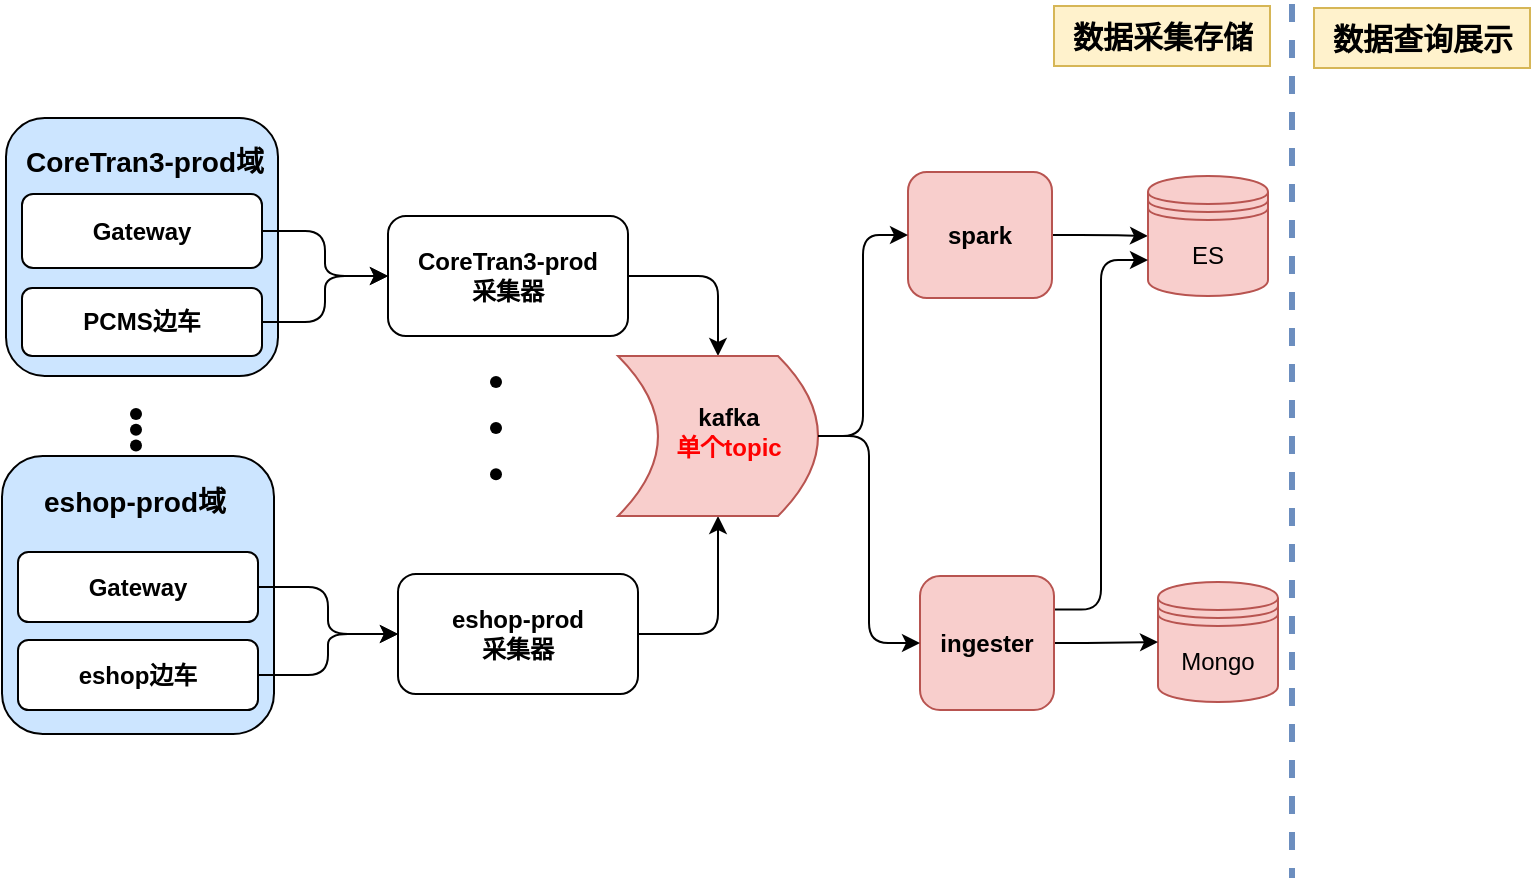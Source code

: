<mxfile version="28.2.4">
  <diagram name="原型图" id="9Li6IN2-fdfVNfoZi-YO">
    <mxGraphModel dx="2146" dy="1844" grid="0" gridSize="10" guides="0" tooltips="1" connect="1" arrows="1" fold="1" page="0" pageScale="1" pageWidth="827" pageHeight="1169" math="0" shadow="0">
      <root>
        <mxCell id="0" />
        <mxCell id="1" parent="0" />
        <mxCell id="GwXWVeqkWk4CuG4hyDd8-16" value="" style="rounded=1;whiteSpace=wrap;html=1;fillColor=#CCE5FF;" parent="1" vertex="1">
          <mxGeometry x="-1062" y="-986" width="136" height="129" as="geometry" />
        </mxCell>
        <mxCell id="je_rRdqIXx3PYmjw4o95-9" style="edgeStyle=orthogonalEdgeStyle;rounded=1;orthogonalLoop=1;jettySize=auto;html=1;entryX=0;entryY=0.5;entryDx=0;entryDy=0;entryPerimeter=0;exitX=0;exitY=0.75;exitDx=0;exitDy=0;" parent="1" edge="1">
          <mxGeometry relative="1" as="geometry">
            <mxPoint x="2548" y="561" as="sourcePoint" />
            <Array as="points">
              <mxPoint x="2414" y="561" />
              <mxPoint x="2414" y="760" />
            </Array>
          </mxGeometry>
        </mxCell>
        <mxCell id="je_rRdqIXx3PYmjw4o95-10" value="2. 监听到的gateway节点列表和DB中节点信息对比" style="edgeLabel;html=1;align=center;verticalAlign=middle;resizable=0;points=[];rounded=1;" parent="je_rRdqIXx3PYmjw4o95-9" vertex="1" connectable="0">
          <mxGeometry x="-0.009" y="3" relative="1" as="geometry">
            <mxPoint as="offset" />
          </mxGeometry>
        </mxCell>
        <mxCell id="GwXWVeqkWk4CuG4hyDd8-29" style="edgeStyle=orthogonalEdgeStyle;rounded=1;orthogonalLoop=1;jettySize=auto;html=1;exitX=1;exitY=0.5;exitDx=0;exitDy=0;entryX=0;entryY=0.5;entryDx=0;entryDy=0;" parent="1" source="GwXWVeqkWk4CuG4hyDd8-5" target="GwXWVeqkWk4CuG4hyDd8-26" edge="1">
          <mxGeometry relative="1" as="geometry">
            <mxPoint x="-870.375" y="-897.5" as="targetPoint" />
          </mxGeometry>
        </mxCell>
        <mxCell id="GwXWVeqkWk4CuG4hyDd8-5" value="&lt;b&gt;PCMS边车&lt;/b&gt;" style="rounded=1;whiteSpace=wrap;html=1;" parent="1" vertex="1">
          <mxGeometry x="-1054" y="-901" width="120" height="34" as="geometry" />
        </mxCell>
        <mxCell id="GwXWVeqkWk4CuG4hyDd8-28" style="edgeStyle=orthogonalEdgeStyle;rounded=1;orthogonalLoop=1;jettySize=auto;html=1;exitX=1;exitY=0.5;exitDx=0;exitDy=0;entryX=0;entryY=0.5;entryDx=0;entryDy=0;" parent="1" source="GwXWVeqkWk4CuG4hyDd8-6" target="GwXWVeqkWk4CuG4hyDd8-26" edge="1">
          <mxGeometry relative="1" as="geometry" />
        </mxCell>
        <mxCell id="GwXWVeqkWk4CuG4hyDd8-6" value="&lt;b&gt;Gateway&lt;/b&gt;" style="rounded=1;whiteSpace=wrap;html=1;" parent="1" vertex="1">
          <mxGeometry x="-1054" y="-948" width="120" height="37" as="geometry" />
        </mxCell>
        <mxCell id="GwXWVeqkWk4CuG4hyDd8-17" value="" style="rounded=1;whiteSpace=wrap;html=1;fillColor=#CCE5FF;" parent="1" vertex="1">
          <mxGeometry x="-1064" y="-817" width="136" height="139" as="geometry" />
        </mxCell>
        <mxCell id="GwXWVeqkWk4CuG4hyDd8-31" style="edgeStyle=orthogonalEdgeStyle;rounded=1;orthogonalLoop=1;jettySize=auto;html=1;exitX=1;exitY=0.5;exitDx=0;exitDy=0;entryX=0;entryY=0.5;entryDx=0;entryDy=0;" parent="1" source="GwXWVeqkWk4CuG4hyDd8-18" target="GwXWVeqkWk4CuG4hyDd8-27" edge="1">
          <mxGeometry relative="1" as="geometry" />
        </mxCell>
        <mxCell id="GwXWVeqkWk4CuG4hyDd8-18" value="&lt;b&gt;eshop边车&lt;/b&gt;" style="rounded=1;whiteSpace=wrap;html=1;" parent="1" vertex="1">
          <mxGeometry x="-1056" y="-725" width="120" height="35" as="geometry" />
        </mxCell>
        <mxCell id="GwXWVeqkWk4CuG4hyDd8-30" style="edgeStyle=orthogonalEdgeStyle;rounded=1;orthogonalLoop=1;jettySize=auto;html=1;exitX=1;exitY=0.5;exitDx=0;exitDy=0;entryX=0;entryY=0.5;entryDx=0;entryDy=0;" parent="1" source="GwXWVeqkWk4CuG4hyDd8-19" target="GwXWVeqkWk4CuG4hyDd8-27" edge="1">
          <mxGeometry relative="1" as="geometry" />
        </mxCell>
        <mxCell id="GwXWVeqkWk4CuG4hyDd8-19" value="&lt;b&gt;Gateway&lt;/b&gt;" style="rounded=1;whiteSpace=wrap;html=1;" parent="1" vertex="1">
          <mxGeometry x="-1056" y="-769" width="120" height="35" as="geometry" />
        </mxCell>
        <mxCell id="GwXWVeqkWk4CuG4hyDd8-35" style="edgeStyle=orthogonalEdgeStyle;rounded=1;orthogonalLoop=1;jettySize=auto;html=1;exitX=1;exitY=0.5;exitDx=0;exitDy=0;entryX=0.5;entryY=1;entryDx=0;entryDy=0;" parent="1" source="GwXWVeqkWk4CuG4hyDd8-26" target="GwXWVeqkWk4CuG4hyDd8-32" edge="1">
          <mxGeometry relative="1" as="geometry" />
        </mxCell>
        <mxCell id="GwXWVeqkWk4CuG4hyDd8-26" value="&lt;b&gt;CoreTran3-prod&lt;/b&gt;&lt;div&gt;&lt;b&gt;采集器&lt;/b&gt;&lt;/div&gt;" style="rounded=1;whiteSpace=wrap;html=1;" parent="1" vertex="1">
          <mxGeometry x="-871" y="-937" width="120" height="60" as="geometry" />
        </mxCell>
        <mxCell id="GwXWVeqkWk4CuG4hyDd8-36" style="edgeStyle=orthogonalEdgeStyle;rounded=1;orthogonalLoop=1;jettySize=auto;html=1;exitX=1;exitY=0.5;exitDx=0;exitDy=0;entryX=0.5;entryY=0;entryDx=0;entryDy=0;" parent="1" source="GwXWVeqkWk4CuG4hyDd8-27" target="GwXWVeqkWk4CuG4hyDd8-32" edge="1">
          <mxGeometry relative="1" as="geometry" />
        </mxCell>
        <mxCell id="GwXWVeqkWk4CuG4hyDd8-27" value="&lt;b&gt;eshop-prod&lt;/b&gt;&lt;div&gt;&lt;b&gt;采集器&lt;/b&gt;&lt;/div&gt;" style="rounded=1;whiteSpace=wrap;html=1;" parent="1" vertex="1">
          <mxGeometry x="-866" y="-758" width="120" height="60" as="geometry" />
        </mxCell>
        <mxCell id="GwXWVeqkWk4CuG4hyDd8-34" value="" style="group;rounded=1;" parent="1" vertex="1" connectable="0">
          <mxGeometry x="-756" y="-867" width="100" height="80" as="geometry" />
        </mxCell>
        <mxCell id="GwXWVeqkWk4CuG4hyDd8-32" value="" style="shape=dataStorage;whiteSpace=wrap;html=1;fixedSize=1;rotation=-180;rounded=1;fillColor=#f8cecc;strokeColor=#b85450;" parent="GwXWVeqkWk4CuG4hyDd8-34" vertex="1">
          <mxGeometry width="100" height="80" as="geometry" />
        </mxCell>
        <mxCell id="GwXWVeqkWk4CuG4hyDd8-33" value="&lt;b&gt;kafka&lt;/b&gt;&lt;div&gt;&lt;b&gt;&lt;font style=&quot;color: rgb(255, 0, 0);&quot;&gt;单个topic&lt;/font&gt;&lt;/b&gt;&lt;/div&gt;" style="text;html=1;align=center;verticalAlign=middle;resizable=0;points=[];autosize=1;strokeColor=none;fillColor=none;rounded=1;" parent="GwXWVeqkWk4CuG4hyDd8-34" vertex="1">
          <mxGeometry x="19" y="17" width="71" height="41" as="geometry" />
        </mxCell>
        <mxCell id="GwXWVeqkWk4CuG4hyDd8-37" value="" style="group;rounded=1;" parent="1" vertex="1" connectable="0">
          <mxGeometry x="-1007" y="-848" width="20" height="27" as="geometry" />
        </mxCell>
        <mxCell id="GwXWVeqkWk4CuG4hyDd8-38" value="" style="shape=waypoint;size=6;pointerEvents=1;points=[];fillColor=none;resizable=0;rotatable=0;perimeter=centerPerimeter;snapToPoint=1;rounded=1;" parent="GwXWVeqkWk4CuG4hyDd8-37" vertex="1">
          <mxGeometry width="20" height="20" as="geometry" />
        </mxCell>
        <mxCell id="GwXWVeqkWk4CuG4hyDd8-39" value="" style="shape=waypoint;size=6;pointerEvents=1;points=[];fillColor=none;resizable=0;rotatable=0;perimeter=centerPerimeter;snapToPoint=1;rounded=1;" parent="GwXWVeqkWk4CuG4hyDd8-37" vertex="1">
          <mxGeometry y="15.75" width="20" height="20" as="geometry" />
        </mxCell>
        <mxCell id="GwXWVeqkWk4CuG4hyDd8-40" value="" style="shape=waypoint;size=6;pointerEvents=1;points=[];fillColor=none;resizable=0;rotatable=0;perimeter=centerPerimeter;snapToPoint=1;rounded=1;" parent="GwXWVeqkWk4CuG4hyDd8-37" vertex="1">
          <mxGeometry y="7.875" width="20" height="20" as="geometry" />
        </mxCell>
        <mxCell id="GwXWVeqkWk4CuG4hyDd8-41" value="" style="group;rounded=1;" parent="1" vertex="1" connectable="0">
          <mxGeometry x="-827" y="-864" width="20" height="79" as="geometry" />
        </mxCell>
        <mxCell id="GwXWVeqkWk4CuG4hyDd8-42" value="" style="shape=waypoint;size=6;pointerEvents=1;points=[];fillColor=none;resizable=0;rotatable=0;perimeter=centerPerimeter;snapToPoint=1;rounded=1;" parent="GwXWVeqkWk4CuG4hyDd8-41" vertex="1">
          <mxGeometry width="20" height="20" as="geometry" />
        </mxCell>
        <mxCell id="GwXWVeqkWk4CuG4hyDd8-43" value="" style="shape=waypoint;size=6;pointerEvents=1;points=[];fillColor=none;resizable=0;rotatable=0;perimeter=centerPerimeter;snapToPoint=1;rounded=1;" parent="GwXWVeqkWk4CuG4hyDd8-41" vertex="1">
          <mxGeometry y="46.083" width="20" height="20" as="geometry" />
        </mxCell>
        <mxCell id="GwXWVeqkWk4CuG4hyDd8-44" value="" style="shape=waypoint;size=6;pointerEvents=1;points=[];fillColor=none;resizable=0;rotatable=0;perimeter=centerPerimeter;snapToPoint=1;rounded=1;" parent="GwXWVeqkWk4CuG4hyDd8-41" vertex="1">
          <mxGeometry y="23.042" width="20" height="20" as="geometry" />
        </mxCell>
        <mxCell id="GwXWVeqkWk4CuG4hyDd8-64" style="edgeStyle=orthogonalEdgeStyle;rounded=1;orthogonalLoop=1;jettySize=auto;html=1;exitX=1;exitY=0.5;exitDx=0;exitDy=0;entryX=0;entryY=0.5;entryDx=0;entryDy=0;" parent="1" source="GwXWVeqkWk4CuG4hyDd8-49" target="GwXWVeqkWk4CuG4hyDd8-60" edge="1">
          <mxGeometry relative="1" as="geometry" />
        </mxCell>
        <mxCell id="GwXWVeqkWk4CuG4hyDd8-49" value="&lt;b&gt;spark&lt;/b&gt;" style="rounded=1;whiteSpace=wrap;html=1;fillColor=#f8cecc;strokeColor=#b85450;" parent="1" vertex="1">
          <mxGeometry x="-611" y="-959" width="72" height="63" as="geometry" />
        </mxCell>
        <mxCell id="GwXWVeqkWk4CuG4hyDd8-57" style="edgeStyle=orthogonalEdgeStyle;rounded=1;orthogonalLoop=1;jettySize=auto;html=1;exitX=0;exitY=0.5;exitDx=0;exitDy=0;entryX=0;entryY=0.5;entryDx=0;entryDy=0;" parent="1" source="GwXWVeqkWk4CuG4hyDd8-32" target="GwXWVeqkWk4CuG4hyDd8-49" edge="1">
          <mxGeometry relative="1" as="geometry" />
        </mxCell>
        <mxCell id="GwXWVeqkWk4CuG4hyDd8-60" value="ES" style="shape=datastore;whiteSpace=wrap;html=1;rounded=1;fillColor=#f8cecc;strokeColor=#b85450;" parent="1" vertex="1">
          <mxGeometry x="-491" y="-957" width="60" height="60" as="geometry" />
        </mxCell>
        <mxCell id="GwXWVeqkWk4CuG4hyDd8-61" value="Mongo" style="shape=datastore;whiteSpace=wrap;html=1;rounded=1;fillColor=#f8cecc;strokeColor=#b85450;" parent="1" vertex="1">
          <mxGeometry x="-486" y="-754" width="60" height="60" as="geometry" />
        </mxCell>
        <mxCell id="GwXWVeqkWk4CuG4hyDd8-62" value="&lt;b&gt;&lt;font style=&quot;font-size: 14px;&quot;&gt;eshop-prod域&lt;/font&gt;&lt;/b&gt;" style="text;html=1;align=center;verticalAlign=middle;resizable=0;points=[];autosize=1;strokeColor=none;fillColor=none;rounded=1;" parent="1" vertex="1">
          <mxGeometry x="-1053" y="-809" width="109" height="29" as="geometry" />
        </mxCell>
        <mxCell id="GwXWVeqkWk4CuG4hyDd8-63" value="&lt;b&gt;&lt;font style=&quot;font-size: 14px;&quot;&gt;CoreTran3-prod域&lt;/font&gt;&lt;/b&gt;" style="text;html=1;align=center;verticalAlign=middle;resizable=0;points=[];autosize=1;strokeColor=none;fillColor=none;rounded=1;" parent="1" vertex="1">
          <mxGeometry x="-1062" y="-979" width="137" height="29" as="geometry" />
        </mxCell>
        <mxCell id="GwXWVeqkWk4CuG4hyDd8-69" style="edgeStyle=orthogonalEdgeStyle;rounded=1;orthogonalLoop=1;jettySize=auto;html=1;exitX=1;exitY=0.5;exitDx=0;exitDy=0;entryX=0;entryY=0.5;entryDx=0;entryDy=0;" parent="1" source="GwXWVeqkWk4CuG4hyDd8-67" target="GwXWVeqkWk4CuG4hyDd8-61" edge="1">
          <mxGeometry relative="1" as="geometry" />
        </mxCell>
        <mxCell id="GwXWVeqkWk4CuG4hyDd8-70" style="edgeStyle=orthogonalEdgeStyle;rounded=1;orthogonalLoop=1;jettySize=auto;html=1;exitX=1;exitY=0.25;exitDx=0;exitDy=0;entryX=0;entryY=0.7;entryDx=0;entryDy=0;" parent="1" source="GwXWVeqkWk4CuG4hyDd8-67" target="GwXWVeqkWk4CuG4hyDd8-60" edge="1">
          <mxGeometry relative="1" as="geometry" />
        </mxCell>
        <mxCell id="GwXWVeqkWk4CuG4hyDd8-67" value="&lt;b&gt;ingester&lt;/b&gt;" style="rounded=1;whiteSpace=wrap;html=1;fillColor=#f8cecc;strokeColor=#b85450;" parent="1" vertex="1">
          <mxGeometry x="-605" y="-757" width="67" height="67" as="geometry" />
        </mxCell>
        <mxCell id="GwXWVeqkWk4CuG4hyDd8-68" style="edgeStyle=orthogonalEdgeStyle;rounded=1;orthogonalLoop=1;jettySize=auto;html=1;exitX=0;exitY=0.5;exitDx=0;exitDy=0;entryX=0;entryY=0.5;entryDx=0;entryDy=0;" parent="1" source="GwXWVeqkWk4CuG4hyDd8-32" target="GwXWVeqkWk4CuG4hyDd8-67" edge="1">
          <mxGeometry relative="1" as="geometry" />
        </mxCell>
        <mxCell id="GwXWVeqkWk4CuG4hyDd8-71" value="" style="endArrow=none;dashed=1;html=1;rounded=1;strokeWidth=3;fillColor=#dae8fc;strokeColor=#6c8ebf;" parent="1" edge="1">
          <mxGeometry width="50" height="50" relative="1" as="geometry">
            <mxPoint x="-419" y="-1043" as="sourcePoint" />
            <mxPoint x="-419" y="-606" as="targetPoint" />
          </mxGeometry>
        </mxCell>
        <mxCell id="2c4CWH6P1AbNS3VImMZC-1" value="数据采集存储" style="text;html=1;align=center;verticalAlign=middle;resizable=0;points=[];autosize=1;strokeColor=#d6b656;fillColor=#fff2cc;fontStyle=1;fontSize=15;" vertex="1" parent="1">
          <mxGeometry x="-538" y="-1042" width="108" height="30" as="geometry" />
        </mxCell>
        <mxCell id="2c4CWH6P1AbNS3VImMZC-2" value="数据查询展示" style="text;html=1;align=center;verticalAlign=middle;resizable=0;points=[];autosize=1;strokeColor=#d6b656;fillColor=#fff2cc;fontStyle=1;fontSize=15;" vertex="1" parent="1">
          <mxGeometry x="-408" y="-1041" width="108" height="30" as="geometry" />
        </mxCell>
      </root>
    </mxGraphModel>
  </diagram>
</mxfile>
